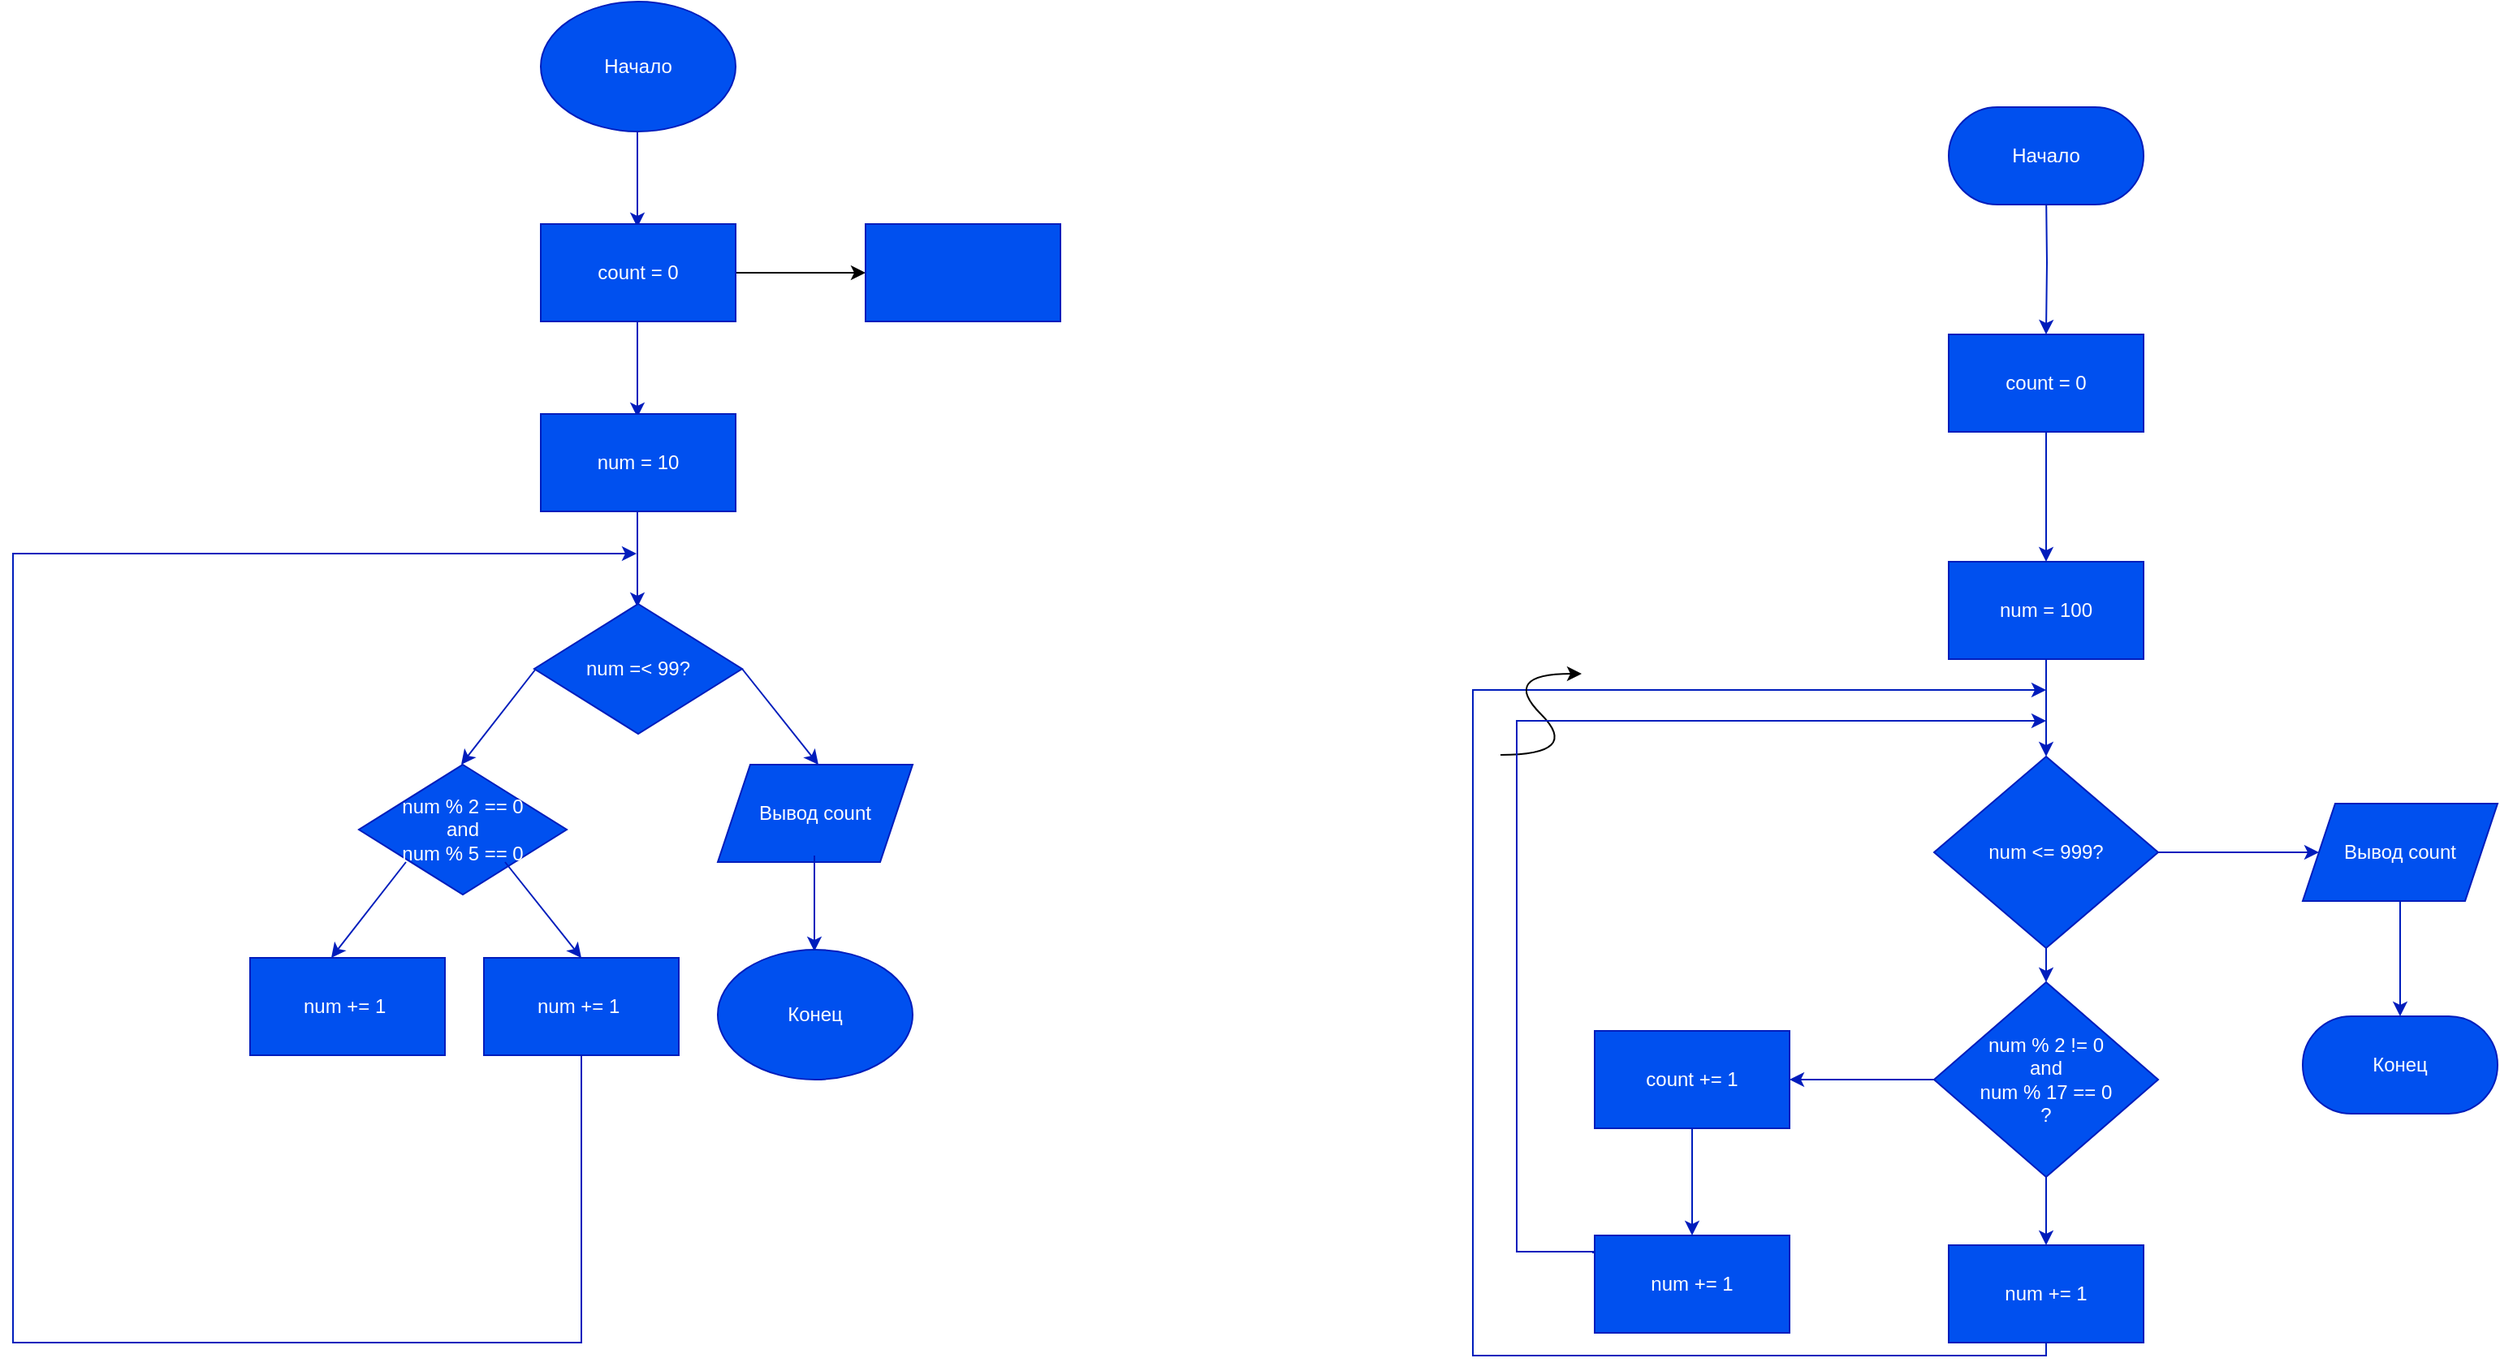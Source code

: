 <mxfile version="26.2.12">
  <diagram id="C5RBs43oDa-KdzZeNtuy" name="Page-1">
    <mxGraphModel dx="1503" dy="828" grid="0" gridSize="10" guides="1" tooltips="1" connect="1" arrows="1" fold="1" page="1" pageScale="1" pageWidth="827" pageHeight="1169" background="light-dark(#FFFFFF,#FFFFFF)" math="0" shadow="0">
      <root>
        <mxCell id="WIyWlLk6GJQsqaUBKTNV-0" />
        <mxCell id="WIyWlLk6GJQsqaUBKTNV-1" parent="WIyWlLk6GJQsqaUBKTNV-0" />
        <mxCell id="jimjA2uH7LkE7ERj5Uc3-0" value="Начало" style="ellipse;whiteSpace=wrap;html=1;fillColor=#0050ef;fontColor=#ffffff;strokeColor=#001DBC;" parent="WIyWlLk6GJQsqaUBKTNV-1" vertex="1">
          <mxGeometry x="355" y="63" width="120" height="80" as="geometry" />
        </mxCell>
        <mxCell id="jimjA2uH7LkE7ERj5Uc3-1" value="" style="endArrow=classic;html=1;rounded=0;exitX=0.5;exitY=1;exitDx=0;exitDy=0;strokeColor=#001DBC;fillColor=#0050ef;" parent="WIyWlLk6GJQsqaUBKTNV-1" edge="1">
          <mxGeometry width="50" height="50" relative="1" as="geometry">
            <mxPoint x="414.5" y="143" as="sourcePoint" />
            <mxPoint x="414.5" y="202" as="targetPoint" />
          </mxGeometry>
        </mxCell>
        <mxCell id="jimjA2uH7LkE7ERj5Uc3-31" value="" style="edgeStyle=orthogonalEdgeStyle;rounded=0;orthogonalLoop=1;jettySize=auto;html=1;" parent="WIyWlLk6GJQsqaUBKTNV-1" source="jimjA2uH7LkE7ERj5Uc3-2" target="jimjA2uH7LkE7ERj5Uc3-30" edge="1">
          <mxGeometry relative="1" as="geometry" />
        </mxCell>
        <mxCell id="jimjA2uH7LkE7ERj5Uc3-2" value="count = 0" style="rounded=0;whiteSpace=wrap;html=1;fillColor=#0050ef;fontColor=#ffffff;strokeColor=#001DBC;" parent="WIyWlLk6GJQsqaUBKTNV-1" vertex="1">
          <mxGeometry x="355" y="200" width="120" height="60" as="geometry" />
        </mxCell>
        <mxCell id="jimjA2uH7LkE7ERj5Uc3-3" value="" style="endArrow=classic;html=1;rounded=0;exitX=0.5;exitY=1;exitDx=0;exitDy=0;strokeColor=#001DBC;fillColor=#0050ef;" parent="WIyWlLk6GJQsqaUBKTNV-1" edge="1">
          <mxGeometry width="50" height="50" relative="1" as="geometry">
            <mxPoint x="414.5" y="260" as="sourcePoint" />
            <mxPoint x="414.5" y="319" as="targetPoint" />
          </mxGeometry>
        </mxCell>
        <mxCell id="jimjA2uH7LkE7ERj5Uc3-4" value="&lt;div&gt;num = 10&lt;/div&gt;" style="rounded=0;whiteSpace=wrap;html=1;fillColor=#0050ef;fontColor=#ffffff;strokeColor=#001DBC;" parent="WIyWlLk6GJQsqaUBKTNV-1" vertex="1">
          <mxGeometry x="355" y="317" width="120" height="60" as="geometry" />
        </mxCell>
        <mxCell id="jimjA2uH7LkE7ERj5Uc3-6" value="" style="endArrow=classic;html=1;rounded=0;exitX=0.5;exitY=1;exitDx=0;exitDy=0;strokeColor=#001DBC;fillColor=#0050ef;" parent="WIyWlLk6GJQsqaUBKTNV-1" edge="1">
          <mxGeometry width="50" height="50" relative="1" as="geometry">
            <mxPoint x="414.5" y="377" as="sourcePoint" />
            <mxPoint x="414.5" y="436" as="targetPoint" />
          </mxGeometry>
        </mxCell>
        <mxCell id="jimjA2uH7LkE7ERj5Uc3-7" value="num =&amp;lt; 99?" style="rhombus;whiteSpace=wrap;html=1;fillColor=#0050ef;fontColor=#ffffff;strokeColor=#001DBC;" parent="WIyWlLk6GJQsqaUBKTNV-1" vertex="1">
          <mxGeometry x="351" y="434" width="128" height="80" as="geometry" />
        </mxCell>
        <mxCell id="jimjA2uH7LkE7ERj5Uc3-8" value="" style="endArrow=classic;html=1;rounded=0;exitX=0.5;exitY=1;exitDx=0;exitDy=0;strokeColor=#001DBC;fillColor=#0050ef;" parent="WIyWlLk6GJQsqaUBKTNV-1" edge="1">
          <mxGeometry width="50" height="50" relative="1" as="geometry">
            <mxPoint x="479" y="474" as="sourcePoint" />
            <mxPoint x="526" y="533" as="targetPoint" />
          </mxGeometry>
        </mxCell>
        <mxCell id="jimjA2uH7LkE7ERj5Uc3-9" value="" style="endArrow=classic;html=1;rounded=0;exitX=0.5;exitY=1;exitDx=0;exitDy=0;strokeColor=#001DBC;fillColor=#0050ef;" parent="WIyWlLk6GJQsqaUBKTNV-1" edge="1">
          <mxGeometry width="50" height="50" relative="1" as="geometry">
            <mxPoint x="352" y="474" as="sourcePoint" />
            <mxPoint x="306" y="533" as="targetPoint" />
          </mxGeometry>
        </mxCell>
        <mxCell id="jimjA2uH7LkE7ERj5Uc3-10" value="Вывод count" style="shape=parallelogram;perimeter=parallelogramPerimeter;whiteSpace=wrap;html=1;fixedSize=1;fillColor=#0050ef;fontColor=#ffffff;strokeColor=#001DBC;" parent="WIyWlLk6GJQsqaUBKTNV-1" vertex="1">
          <mxGeometry x="464" y="533" width="120" height="60" as="geometry" />
        </mxCell>
        <mxCell id="jimjA2uH7LkE7ERj5Uc3-13" value="&lt;div&gt;num % 2 == 0&lt;/div&gt;&lt;div&gt;and&lt;/div&gt;&lt;div&gt;num % 5 == 0&lt;/div&gt;" style="rhombus;whiteSpace=wrap;html=1;fillColor=#0050ef;fontColor=#ffffff;strokeColor=#001DBC;" parent="WIyWlLk6GJQsqaUBKTNV-1" vertex="1">
          <mxGeometry x="243" y="533" width="128" height="80" as="geometry" />
        </mxCell>
        <mxCell id="jimjA2uH7LkE7ERj5Uc3-14" value="" style="endArrow=classic;html=1;rounded=0;exitX=0.5;exitY=1;exitDx=0;exitDy=0;strokeColor=#001DBC;fillColor=#0050ef;" parent="WIyWlLk6GJQsqaUBKTNV-1" edge="1">
          <mxGeometry width="50" height="50" relative="1" as="geometry">
            <mxPoint x="523.5" y="589" as="sourcePoint" />
            <mxPoint x="523.5" y="648" as="targetPoint" />
          </mxGeometry>
        </mxCell>
        <mxCell id="jimjA2uH7LkE7ERj5Uc3-15" value="Конец" style="ellipse;whiteSpace=wrap;html=1;fillColor=#0050ef;fontColor=#ffffff;strokeColor=#001DBC;" parent="WIyWlLk6GJQsqaUBKTNV-1" vertex="1">
          <mxGeometry x="464" y="647" width="120" height="80" as="geometry" />
        </mxCell>
        <mxCell id="jimjA2uH7LkE7ERj5Uc3-18" value="" style="endArrow=classic;html=1;rounded=0;exitX=0.5;exitY=1;exitDx=0;exitDy=0;strokeColor=#001DBC;fillColor=#0050ef;" parent="WIyWlLk6GJQsqaUBKTNV-1" edge="1">
          <mxGeometry width="50" height="50" relative="1" as="geometry">
            <mxPoint x="333" y="593" as="sourcePoint" />
            <mxPoint x="380" y="652" as="targetPoint" />
          </mxGeometry>
        </mxCell>
        <mxCell id="jimjA2uH7LkE7ERj5Uc3-23" style="edgeStyle=orthogonalEdgeStyle;rounded=0;orthogonalLoop=1;jettySize=auto;html=1;exitX=0.5;exitY=1;exitDx=0;exitDy=0;fillColor=#0050ef;strokeColor=#001DBC;" parent="WIyWlLk6GJQsqaUBKTNV-1" source="jimjA2uH7LkE7ERj5Uc3-19" edge="1">
          <mxGeometry relative="1" as="geometry">
            <mxPoint x="414" y="403" as="targetPoint" />
            <Array as="points">
              <mxPoint x="380" y="889" />
              <mxPoint x="30" y="889" />
              <mxPoint x="30" y="403" />
            </Array>
          </mxGeometry>
        </mxCell>
        <mxCell id="jimjA2uH7LkE7ERj5Uc3-19" value="num += 1&amp;nbsp;" style="rounded=0;whiteSpace=wrap;html=1;fillColor=#0050ef;fontColor=#ffffff;strokeColor=#001DBC;" parent="WIyWlLk6GJQsqaUBKTNV-1" vertex="1">
          <mxGeometry x="320" y="652" width="120" height="60" as="geometry" />
        </mxCell>
        <mxCell id="jimjA2uH7LkE7ERj5Uc3-24" value="" style="endArrow=classic;html=1;rounded=0;exitX=0.5;exitY=1;exitDx=0;exitDy=0;strokeColor=#001DBC;fillColor=#0050ef;" parent="WIyWlLk6GJQsqaUBKTNV-1" edge="1">
          <mxGeometry width="50" height="50" relative="1" as="geometry">
            <mxPoint x="272" y="593" as="sourcePoint" />
            <mxPoint x="226" y="652" as="targetPoint" />
          </mxGeometry>
        </mxCell>
        <mxCell id="jimjA2uH7LkE7ERj5Uc3-26" value="num += 1&amp;nbsp;" style="rounded=0;whiteSpace=wrap;html=1;fillColor=#0050ef;fontColor=#ffffff;strokeColor=#001DBC;" parent="WIyWlLk6GJQsqaUBKTNV-1" vertex="1">
          <mxGeometry x="176" y="652" width="120" height="60" as="geometry" />
        </mxCell>
        <mxCell id="jimjA2uH7LkE7ERj5Uc3-30" value="" style="whiteSpace=wrap;html=1;fillColor=#0050ef;strokeColor=#001DBC;fontColor=#ffffff;rounded=0;" parent="WIyWlLk6GJQsqaUBKTNV-1" vertex="1">
          <mxGeometry x="555" y="200" width="120" height="60" as="geometry" />
        </mxCell>
        <mxCell id="jimjA2uH7LkE7ERj5Uc3-36" value="" style="edgeStyle=orthogonalEdgeStyle;rounded=0;orthogonalLoop=1;jettySize=auto;html=1;fillColor=#0050ef;strokeColor=#001DBC;" parent="WIyWlLk6GJQsqaUBKTNV-1" target="jimjA2uH7LkE7ERj5Uc3-35" edge="1">
          <mxGeometry relative="1" as="geometry">
            <mxPoint x="1282" y="178" as="sourcePoint" />
          </mxGeometry>
        </mxCell>
        <mxCell id="jimjA2uH7LkE7ERj5Uc3-38" value="" style="edgeStyle=orthogonalEdgeStyle;rounded=0;orthogonalLoop=1;jettySize=auto;html=1;fillColor=#0050ef;strokeColor=#001DBC;" parent="WIyWlLk6GJQsqaUBKTNV-1" source="jimjA2uH7LkE7ERj5Uc3-35" target="jimjA2uH7LkE7ERj5Uc3-37" edge="1">
          <mxGeometry relative="1" as="geometry" />
        </mxCell>
        <mxCell id="jimjA2uH7LkE7ERj5Uc3-35" value="count = 0" style="whiteSpace=wrap;html=1;fillColor=#0050ef;strokeColor=#001DBC;fontColor=#ffffff;" parent="WIyWlLk6GJQsqaUBKTNV-1" vertex="1">
          <mxGeometry x="1222" y="268" width="120" height="60" as="geometry" />
        </mxCell>
        <mxCell id="jimjA2uH7LkE7ERj5Uc3-40" value="" style="edgeStyle=orthogonalEdgeStyle;rounded=0;orthogonalLoop=1;jettySize=auto;html=1;fillColor=#0050ef;strokeColor=#001DBC;" parent="WIyWlLk6GJQsqaUBKTNV-1" source="jimjA2uH7LkE7ERj5Uc3-37" target="jimjA2uH7LkE7ERj5Uc3-39" edge="1">
          <mxGeometry relative="1" as="geometry" />
        </mxCell>
        <mxCell id="jimjA2uH7LkE7ERj5Uc3-37" value="num = 100" style="whiteSpace=wrap;html=1;fillColor=#0050ef;strokeColor=#001DBC;fontColor=#ffffff;" parent="WIyWlLk6GJQsqaUBKTNV-1" vertex="1">
          <mxGeometry x="1222" y="408" width="120" height="60" as="geometry" />
        </mxCell>
        <mxCell id="jimjA2uH7LkE7ERj5Uc3-42" value="" style="edgeStyle=orthogonalEdgeStyle;rounded=0;orthogonalLoop=1;jettySize=auto;html=1;fillColor=#0050ef;strokeColor=#001DBC;" parent="WIyWlLk6GJQsqaUBKTNV-1" source="jimjA2uH7LkE7ERj5Uc3-39" target="jimjA2uH7LkE7ERj5Uc3-41" edge="1">
          <mxGeometry relative="1" as="geometry" />
        </mxCell>
        <mxCell id="jimjA2uH7LkE7ERj5Uc3-76" style="edgeStyle=orthogonalEdgeStyle;rounded=0;orthogonalLoop=1;jettySize=auto;html=1;exitX=0.5;exitY=1;exitDx=0;exitDy=0;entryX=0.5;entryY=0;entryDx=0;entryDy=0;fillColor=#0050ef;strokeColor=#001DBC;" parent="WIyWlLk6GJQsqaUBKTNV-1" source="jimjA2uH7LkE7ERj5Uc3-39" target="jimjA2uH7LkE7ERj5Uc3-47" edge="1">
          <mxGeometry relative="1" as="geometry" />
        </mxCell>
        <mxCell id="jimjA2uH7LkE7ERj5Uc3-39" value="num &amp;lt;= 999?" style="rhombus;whiteSpace=wrap;html=1;fillColor=#0050ef;strokeColor=#001DBC;fontColor=#ffffff;" parent="WIyWlLk6GJQsqaUBKTNV-1" vertex="1">
          <mxGeometry x="1213" y="528" width="138" height="118" as="geometry" />
        </mxCell>
        <mxCell id="jimjA2uH7LkE7ERj5Uc3-44" value="" style="edgeStyle=orthogonalEdgeStyle;rounded=0;orthogonalLoop=1;jettySize=auto;html=1;fillColor=#0050ef;strokeColor=#001DBC;" parent="WIyWlLk6GJQsqaUBKTNV-1" source="jimjA2uH7LkE7ERj5Uc3-41" target="jimjA2uH7LkE7ERj5Uc3-43" edge="1">
          <mxGeometry relative="1" as="geometry" />
        </mxCell>
        <mxCell id="jimjA2uH7LkE7ERj5Uc3-41" value="Вывод count" style="shape=parallelogram;perimeter=parallelogramPerimeter;whiteSpace=wrap;html=1;fixedSize=1;fillColor=#0050ef;strokeColor=#001DBC;fontColor=#ffffff;" parent="WIyWlLk6GJQsqaUBKTNV-1" vertex="1">
          <mxGeometry x="1440" y="557" width="120" height="60" as="geometry" />
        </mxCell>
        <mxCell id="jimjA2uH7LkE7ERj5Uc3-43" value="Конец" style="rounded=1;whiteSpace=wrap;html=1;fillColor=#0050ef;strokeColor=#001DBC;fontColor=#ffffff;arcSize=50;" parent="WIyWlLk6GJQsqaUBKTNV-1" vertex="1">
          <mxGeometry x="1440" y="688" width="120" height="60" as="geometry" />
        </mxCell>
        <mxCell id="jimjA2uH7LkE7ERj5Uc3-46" value="Начало" style="rounded=1;whiteSpace=wrap;html=1;fillColor=#0050ef;strokeColor=#001DBC;fontColor=#ffffff;arcSize=50;" parent="WIyWlLk6GJQsqaUBKTNV-1" vertex="1">
          <mxGeometry x="1222" y="128" width="120" height="60" as="geometry" />
        </mxCell>
        <mxCell id="jimjA2uH7LkE7ERj5Uc3-67" value="" style="edgeStyle=orthogonalEdgeStyle;rounded=0;orthogonalLoop=1;jettySize=auto;html=1;fillColor=#0050ef;strokeColor=#001DBC;" parent="WIyWlLk6GJQsqaUBKTNV-1" source="jimjA2uH7LkE7ERj5Uc3-47" target="jimjA2uH7LkE7ERj5Uc3-66" edge="1">
          <mxGeometry relative="1" as="geometry" />
        </mxCell>
        <mxCell id="jimjA2uH7LkE7ERj5Uc3-71" style="edgeStyle=orthogonalEdgeStyle;rounded=0;orthogonalLoop=1;jettySize=auto;html=1;exitX=0.5;exitY=1;exitDx=0;exitDy=0;entryX=0.5;entryY=0;entryDx=0;entryDy=0;fillColor=#0050ef;strokeColor=#001DBC;" parent="WIyWlLk6GJQsqaUBKTNV-1" source="jimjA2uH7LkE7ERj5Uc3-47" target="jimjA2uH7LkE7ERj5Uc3-51" edge="1">
          <mxGeometry relative="1" as="geometry" />
        </mxCell>
        <mxCell id="jimjA2uH7LkE7ERj5Uc3-47" value="&lt;div&gt;num % 2 != 0&lt;/div&gt;&lt;div&gt;and&lt;/div&gt;&lt;div&gt;num % 17 == 0&lt;/div&gt;?" style="rhombus;whiteSpace=wrap;html=1;fillColor=#0050ef;strokeColor=#001DBC;fontColor=#ffffff;" parent="WIyWlLk6GJQsqaUBKTNV-1" vertex="1">
          <mxGeometry x="1213" y="667" width="138" height="120" as="geometry" />
        </mxCell>
        <mxCell id="jimjA2uH7LkE7ERj5Uc3-56" style="edgeStyle=orthogonalEdgeStyle;rounded=0;orthogonalLoop=1;jettySize=auto;html=1;exitX=0.5;exitY=1;exitDx=0;exitDy=0;fillColor=#0050ef;strokeColor=#001DBC;" parent="WIyWlLk6GJQsqaUBKTNV-1" edge="1">
          <mxGeometry relative="1" as="geometry">
            <mxPoint x="1282" y="875" as="sourcePoint" />
            <mxPoint x="1282" y="487" as="targetPoint" />
            <Array as="points">
              <mxPoint x="1282" y="897" />
              <mxPoint x="929" y="897" />
              <mxPoint x="929" y="487" />
            </Array>
          </mxGeometry>
        </mxCell>
        <mxCell id="jimjA2uH7LkE7ERj5Uc3-51" value="num += 1" style="whiteSpace=wrap;html=1;fillColor=#0050ef;strokeColor=#001DBC;fontColor=#ffffff;" parent="WIyWlLk6GJQsqaUBKTNV-1" vertex="1">
          <mxGeometry x="1222" y="829" width="120" height="60" as="geometry" />
        </mxCell>
        <mxCell id="jimjA2uH7LkE7ERj5Uc3-53" value="" style="curved=1;endArrow=classic;html=1;rounded=0;" parent="WIyWlLk6GJQsqaUBKTNV-1" edge="1">
          <mxGeometry width="50" height="50" relative="1" as="geometry">
            <mxPoint x="946" y="527" as="sourcePoint" />
            <mxPoint x="996" y="477" as="targetPoint" />
            <Array as="points">
              <mxPoint x="996" y="527" />
              <mxPoint x="946" y="477" />
            </Array>
          </mxGeometry>
        </mxCell>
        <mxCell id="jimjA2uH7LkE7ERj5Uc3-63" value="ДА" style="text;html=1;align=center;verticalAlign=middle;resizable=0;points=[];autosize=1;fillColor=none;fontColor=#ffffff;strokeColor=none;" parent="WIyWlLk6GJQsqaUBKTNV-1" vertex="1">
          <mxGeometry x="1288" y="641" width="34" height="26" as="geometry" />
        </mxCell>
        <mxCell id="jimjA2uH7LkE7ERj5Uc3-65" value="НЕТ" style="text;html=1;align=center;verticalAlign=middle;resizable=0;points=[];autosize=1;fillColor=none;fontColor=#ffffff;strokeColor=none;" parent="WIyWlLk6GJQsqaUBKTNV-1" vertex="1">
          <mxGeometry x="1371" y="543" width="42" height="26" as="geometry" />
        </mxCell>
        <mxCell id="jimjA2uH7LkE7ERj5Uc3-69" value="" style="edgeStyle=orthogonalEdgeStyle;rounded=0;orthogonalLoop=1;jettySize=auto;html=1;fillColor=#0050ef;strokeColor=#001DBC;" parent="WIyWlLk6GJQsqaUBKTNV-1" source="jimjA2uH7LkE7ERj5Uc3-66" target="jimjA2uH7LkE7ERj5Uc3-68" edge="1">
          <mxGeometry relative="1" as="geometry" />
        </mxCell>
        <mxCell id="jimjA2uH7LkE7ERj5Uc3-66" value="count += 1" style="whiteSpace=wrap;html=1;fillColor=#0050ef;strokeColor=#001DBC;fontColor=#ffffff;" parent="WIyWlLk6GJQsqaUBKTNV-1" vertex="1">
          <mxGeometry x="1004" y="697" width="120" height="60" as="geometry" />
        </mxCell>
        <mxCell id="jimjA2uH7LkE7ERj5Uc3-70" style="edgeStyle=orthogonalEdgeStyle;rounded=0;orthogonalLoop=1;jettySize=auto;html=1;exitX=0;exitY=0.5;exitDx=0;exitDy=0;fillColor=#0050ef;strokeColor=#001DBC;" parent="WIyWlLk6GJQsqaUBKTNV-1" edge="1">
          <mxGeometry relative="1" as="geometry">
            <mxPoint x="1282" y="506" as="targetPoint" />
            <mxPoint x="1003" y="834" as="sourcePoint" />
            <Array as="points">
              <mxPoint x="956" y="833" />
              <mxPoint x="956" y="506" />
            </Array>
          </mxGeometry>
        </mxCell>
        <mxCell id="jimjA2uH7LkE7ERj5Uc3-68" value="num += 1" style="whiteSpace=wrap;html=1;fillColor=#0050ef;strokeColor=#001DBC;fontColor=#ffffff;" parent="WIyWlLk6GJQsqaUBKTNV-1" vertex="1">
          <mxGeometry x="1004" y="823" width="120" height="60" as="geometry" />
        </mxCell>
        <mxCell id="jimjA2uH7LkE7ERj5Uc3-72" value="ДА" style="text;html=1;align=center;verticalAlign=middle;resizable=0;points=[];autosize=1;fillColor=none;fontColor=#ffffff;strokeColor=none;" parent="WIyWlLk6GJQsqaUBKTNV-1" vertex="1">
          <mxGeometry x="1162" y="683" width="34" height="26" as="geometry" />
        </mxCell>
        <mxCell id="jimjA2uH7LkE7ERj5Uc3-73" value="НЕТ" style="text;html=1;align=center;verticalAlign=middle;resizable=0;points=[];autosize=1;fillColor=none;fontColor=#ffffff;strokeColor=none;" parent="WIyWlLk6GJQsqaUBKTNV-1" vertex="1">
          <mxGeometry x="1238" y="787" width="42" height="26" as="geometry" />
        </mxCell>
      </root>
    </mxGraphModel>
  </diagram>
</mxfile>
